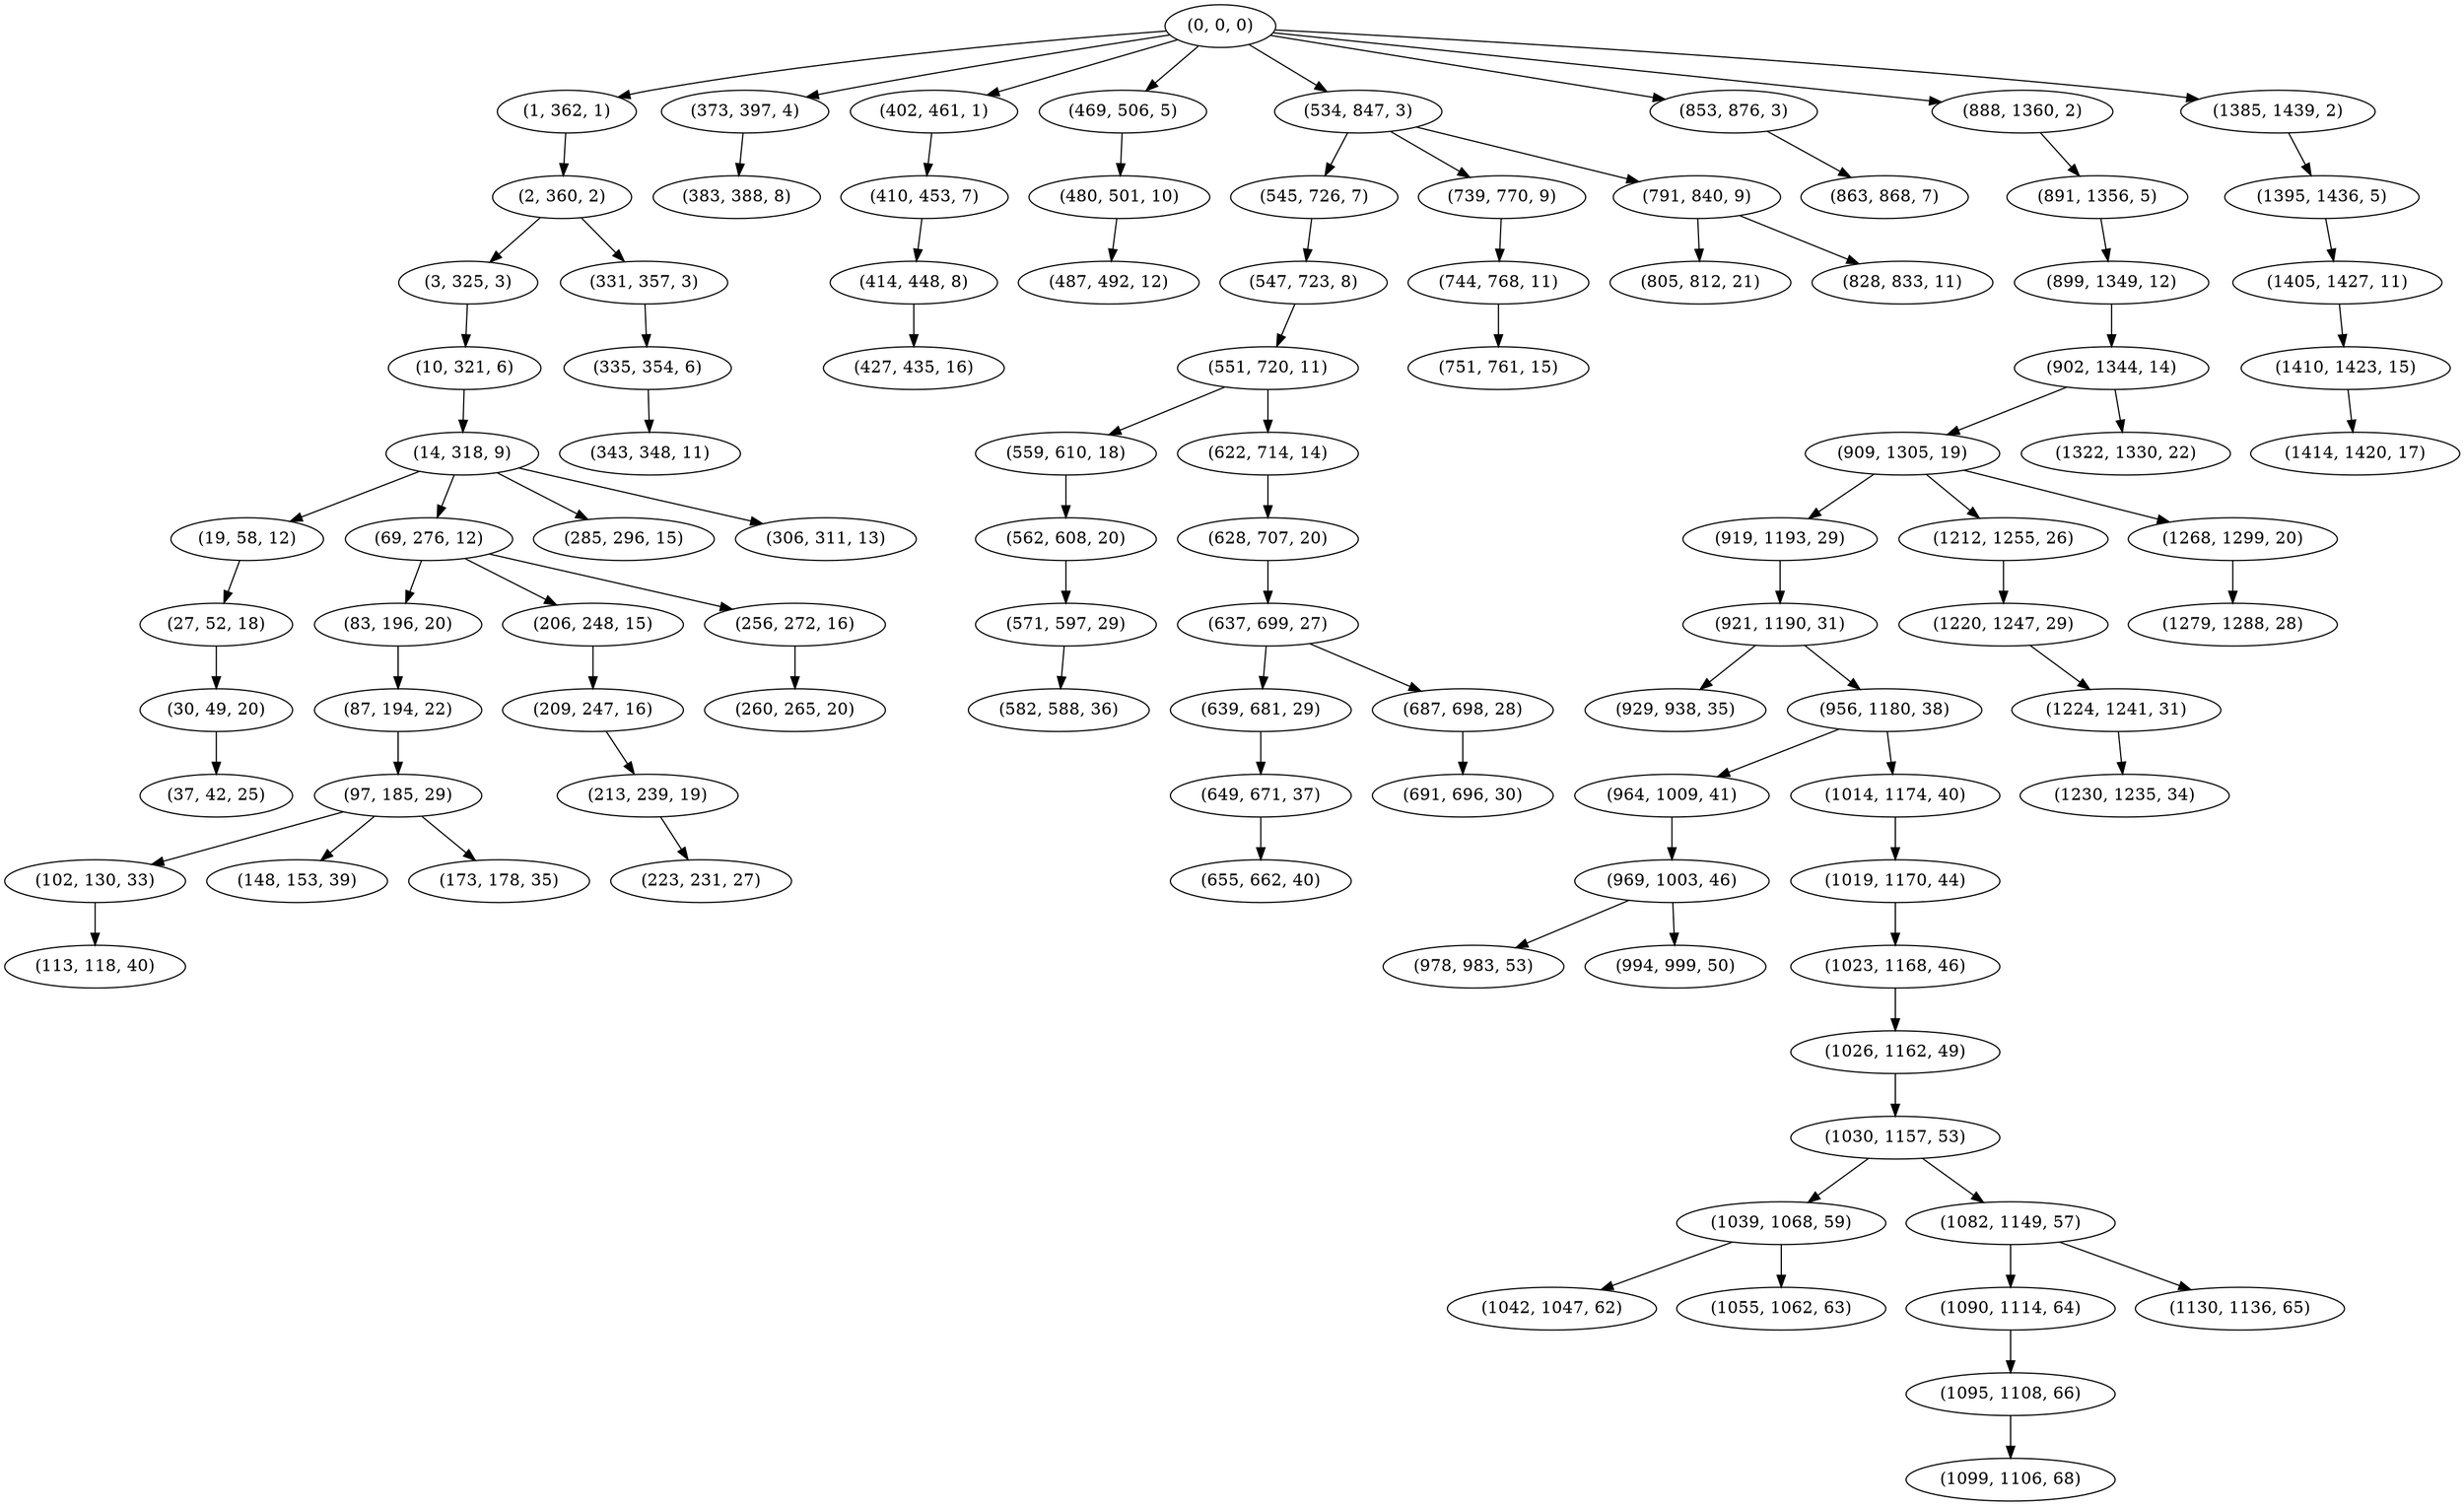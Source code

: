 digraph tree {
    "(0, 0, 0)";
    "(1, 362, 1)";
    "(2, 360, 2)";
    "(3, 325, 3)";
    "(10, 321, 6)";
    "(14, 318, 9)";
    "(19, 58, 12)";
    "(27, 52, 18)";
    "(30, 49, 20)";
    "(37, 42, 25)";
    "(69, 276, 12)";
    "(83, 196, 20)";
    "(87, 194, 22)";
    "(97, 185, 29)";
    "(102, 130, 33)";
    "(113, 118, 40)";
    "(148, 153, 39)";
    "(173, 178, 35)";
    "(206, 248, 15)";
    "(209, 247, 16)";
    "(213, 239, 19)";
    "(223, 231, 27)";
    "(256, 272, 16)";
    "(260, 265, 20)";
    "(285, 296, 15)";
    "(306, 311, 13)";
    "(331, 357, 3)";
    "(335, 354, 6)";
    "(343, 348, 11)";
    "(373, 397, 4)";
    "(383, 388, 8)";
    "(402, 461, 1)";
    "(410, 453, 7)";
    "(414, 448, 8)";
    "(427, 435, 16)";
    "(469, 506, 5)";
    "(480, 501, 10)";
    "(487, 492, 12)";
    "(534, 847, 3)";
    "(545, 726, 7)";
    "(547, 723, 8)";
    "(551, 720, 11)";
    "(559, 610, 18)";
    "(562, 608, 20)";
    "(571, 597, 29)";
    "(582, 588, 36)";
    "(622, 714, 14)";
    "(628, 707, 20)";
    "(637, 699, 27)";
    "(639, 681, 29)";
    "(649, 671, 37)";
    "(655, 662, 40)";
    "(687, 698, 28)";
    "(691, 696, 30)";
    "(739, 770, 9)";
    "(744, 768, 11)";
    "(751, 761, 15)";
    "(791, 840, 9)";
    "(805, 812, 21)";
    "(828, 833, 11)";
    "(853, 876, 3)";
    "(863, 868, 7)";
    "(888, 1360, 2)";
    "(891, 1356, 5)";
    "(899, 1349, 12)";
    "(902, 1344, 14)";
    "(909, 1305, 19)";
    "(919, 1193, 29)";
    "(921, 1190, 31)";
    "(929, 938, 35)";
    "(956, 1180, 38)";
    "(964, 1009, 41)";
    "(969, 1003, 46)";
    "(978, 983, 53)";
    "(994, 999, 50)";
    "(1014, 1174, 40)";
    "(1019, 1170, 44)";
    "(1023, 1168, 46)";
    "(1026, 1162, 49)";
    "(1030, 1157, 53)";
    "(1039, 1068, 59)";
    "(1042, 1047, 62)";
    "(1055, 1062, 63)";
    "(1082, 1149, 57)";
    "(1090, 1114, 64)";
    "(1095, 1108, 66)";
    "(1099, 1106, 68)";
    "(1130, 1136, 65)";
    "(1212, 1255, 26)";
    "(1220, 1247, 29)";
    "(1224, 1241, 31)";
    "(1230, 1235, 34)";
    "(1268, 1299, 20)";
    "(1279, 1288, 28)";
    "(1322, 1330, 22)";
    "(1385, 1439, 2)";
    "(1395, 1436, 5)";
    "(1405, 1427, 11)";
    "(1410, 1423, 15)";
    "(1414, 1420, 17)";
    "(0, 0, 0)" -> "(1, 362, 1)";
    "(0, 0, 0)" -> "(373, 397, 4)";
    "(0, 0, 0)" -> "(402, 461, 1)";
    "(0, 0, 0)" -> "(469, 506, 5)";
    "(0, 0, 0)" -> "(534, 847, 3)";
    "(0, 0, 0)" -> "(853, 876, 3)";
    "(0, 0, 0)" -> "(888, 1360, 2)";
    "(0, 0, 0)" -> "(1385, 1439, 2)";
    "(1, 362, 1)" -> "(2, 360, 2)";
    "(2, 360, 2)" -> "(3, 325, 3)";
    "(2, 360, 2)" -> "(331, 357, 3)";
    "(3, 325, 3)" -> "(10, 321, 6)";
    "(10, 321, 6)" -> "(14, 318, 9)";
    "(14, 318, 9)" -> "(19, 58, 12)";
    "(14, 318, 9)" -> "(69, 276, 12)";
    "(14, 318, 9)" -> "(285, 296, 15)";
    "(14, 318, 9)" -> "(306, 311, 13)";
    "(19, 58, 12)" -> "(27, 52, 18)";
    "(27, 52, 18)" -> "(30, 49, 20)";
    "(30, 49, 20)" -> "(37, 42, 25)";
    "(69, 276, 12)" -> "(83, 196, 20)";
    "(69, 276, 12)" -> "(206, 248, 15)";
    "(69, 276, 12)" -> "(256, 272, 16)";
    "(83, 196, 20)" -> "(87, 194, 22)";
    "(87, 194, 22)" -> "(97, 185, 29)";
    "(97, 185, 29)" -> "(102, 130, 33)";
    "(97, 185, 29)" -> "(148, 153, 39)";
    "(97, 185, 29)" -> "(173, 178, 35)";
    "(102, 130, 33)" -> "(113, 118, 40)";
    "(206, 248, 15)" -> "(209, 247, 16)";
    "(209, 247, 16)" -> "(213, 239, 19)";
    "(213, 239, 19)" -> "(223, 231, 27)";
    "(256, 272, 16)" -> "(260, 265, 20)";
    "(331, 357, 3)" -> "(335, 354, 6)";
    "(335, 354, 6)" -> "(343, 348, 11)";
    "(373, 397, 4)" -> "(383, 388, 8)";
    "(402, 461, 1)" -> "(410, 453, 7)";
    "(410, 453, 7)" -> "(414, 448, 8)";
    "(414, 448, 8)" -> "(427, 435, 16)";
    "(469, 506, 5)" -> "(480, 501, 10)";
    "(480, 501, 10)" -> "(487, 492, 12)";
    "(534, 847, 3)" -> "(545, 726, 7)";
    "(534, 847, 3)" -> "(739, 770, 9)";
    "(534, 847, 3)" -> "(791, 840, 9)";
    "(545, 726, 7)" -> "(547, 723, 8)";
    "(547, 723, 8)" -> "(551, 720, 11)";
    "(551, 720, 11)" -> "(559, 610, 18)";
    "(551, 720, 11)" -> "(622, 714, 14)";
    "(559, 610, 18)" -> "(562, 608, 20)";
    "(562, 608, 20)" -> "(571, 597, 29)";
    "(571, 597, 29)" -> "(582, 588, 36)";
    "(622, 714, 14)" -> "(628, 707, 20)";
    "(628, 707, 20)" -> "(637, 699, 27)";
    "(637, 699, 27)" -> "(639, 681, 29)";
    "(637, 699, 27)" -> "(687, 698, 28)";
    "(639, 681, 29)" -> "(649, 671, 37)";
    "(649, 671, 37)" -> "(655, 662, 40)";
    "(687, 698, 28)" -> "(691, 696, 30)";
    "(739, 770, 9)" -> "(744, 768, 11)";
    "(744, 768, 11)" -> "(751, 761, 15)";
    "(791, 840, 9)" -> "(805, 812, 21)";
    "(791, 840, 9)" -> "(828, 833, 11)";
    "(853, 876, 3)" -> "(863, 868, 7)";
    "(888, 1360, 2)" -> "(891, 1356, 5)";
    "(891, 1356, 5)" -> "(899, 1349, 12)";
    "(899, 1349, 12)" -> "(902, 1344, 14)";
    "(902, 1344, 14)" -> "(909, 1305, 19)";
    "(902, 1344, 14)" -> "(1322, 1330, 22)";
    "(909, 1305, 19)" -> "(919, 1193, 29)";
    "(909, 1305, 19)" -> "(1212, 1255, 26)";
    "(909, 1305, 19)" -> "(1268, 1299, 20)";
    "(919, 1193, 29)" -> "(921, 1190, 31)";
    "(921, 1190, 31)" -> "(929, 938, 35)";
    "(921, 1190, 31)" -> "(956, 1180, 38)";
    "(956, 1180, 38)" -> "(964, 1009, 41)";
    "(956, 1180, 38)" -> "(1014, 1174, 40)";
    "(964, 1009, 41)" -> "(969, 1003, 46)";
    "(969, 1003, 46)" -> "(978, 983, 53)";
    "(969, 1003, 46)" -> "(994, 999, 50)";
    "(1014, 1174, 40)" -> "(1019, 1170, 44)";
    "(1019, 1170, 44)" -> "(1023, 1168, 46)";
    "(1023, 1168, 46)" -> "(1026, 1162, 49)";
    "(1026, 1162, 49)" -> "(1030, 1157, 53)";
    "(1030, 1157, 53)" -> "(1039, 1068, 59)";
    "(1030, 1157, 53)" -> "(1082, 1149, 57)";
    "(1039, 1068, 59)" -> "(1042, 1047, 62)";
    "(1039, 1068, 59)" -> "(1055, 1062, 63)";
    "(1082, 1149, 57)" -> "(1090, 1114, 64)";
    "(1082, 1149, 57)" -> "(1130, 1136, 65)";
    "(1090, 1114, 64)" -> "(1095, 1108, 66)";
    "(1095, 1108, 66)" -> "(1099, 1106, 68)";
    "(1212, 1255, 26)" -> "(1220, 1247, 29)";
    "(1220, 1247, 29)" -> "(1224, 1241, 31)";
    "(1224, 1241, 31)" -> "(1230, 1235, 34)";
    "(1268, 1299, 20)" -> "(1279, 1288, 28)";
    "(1385, 1439, 2)" -> "(1395, 1436, 5)";
    "(1395, 1436, 5)" -> "(1405, 1427, 11)";
    "(1405, 1427, 11)" -> "(1410, 1423, 15)";
    "(1410, 1423, 15)" -> "(1414, 1420, 17)";
}
